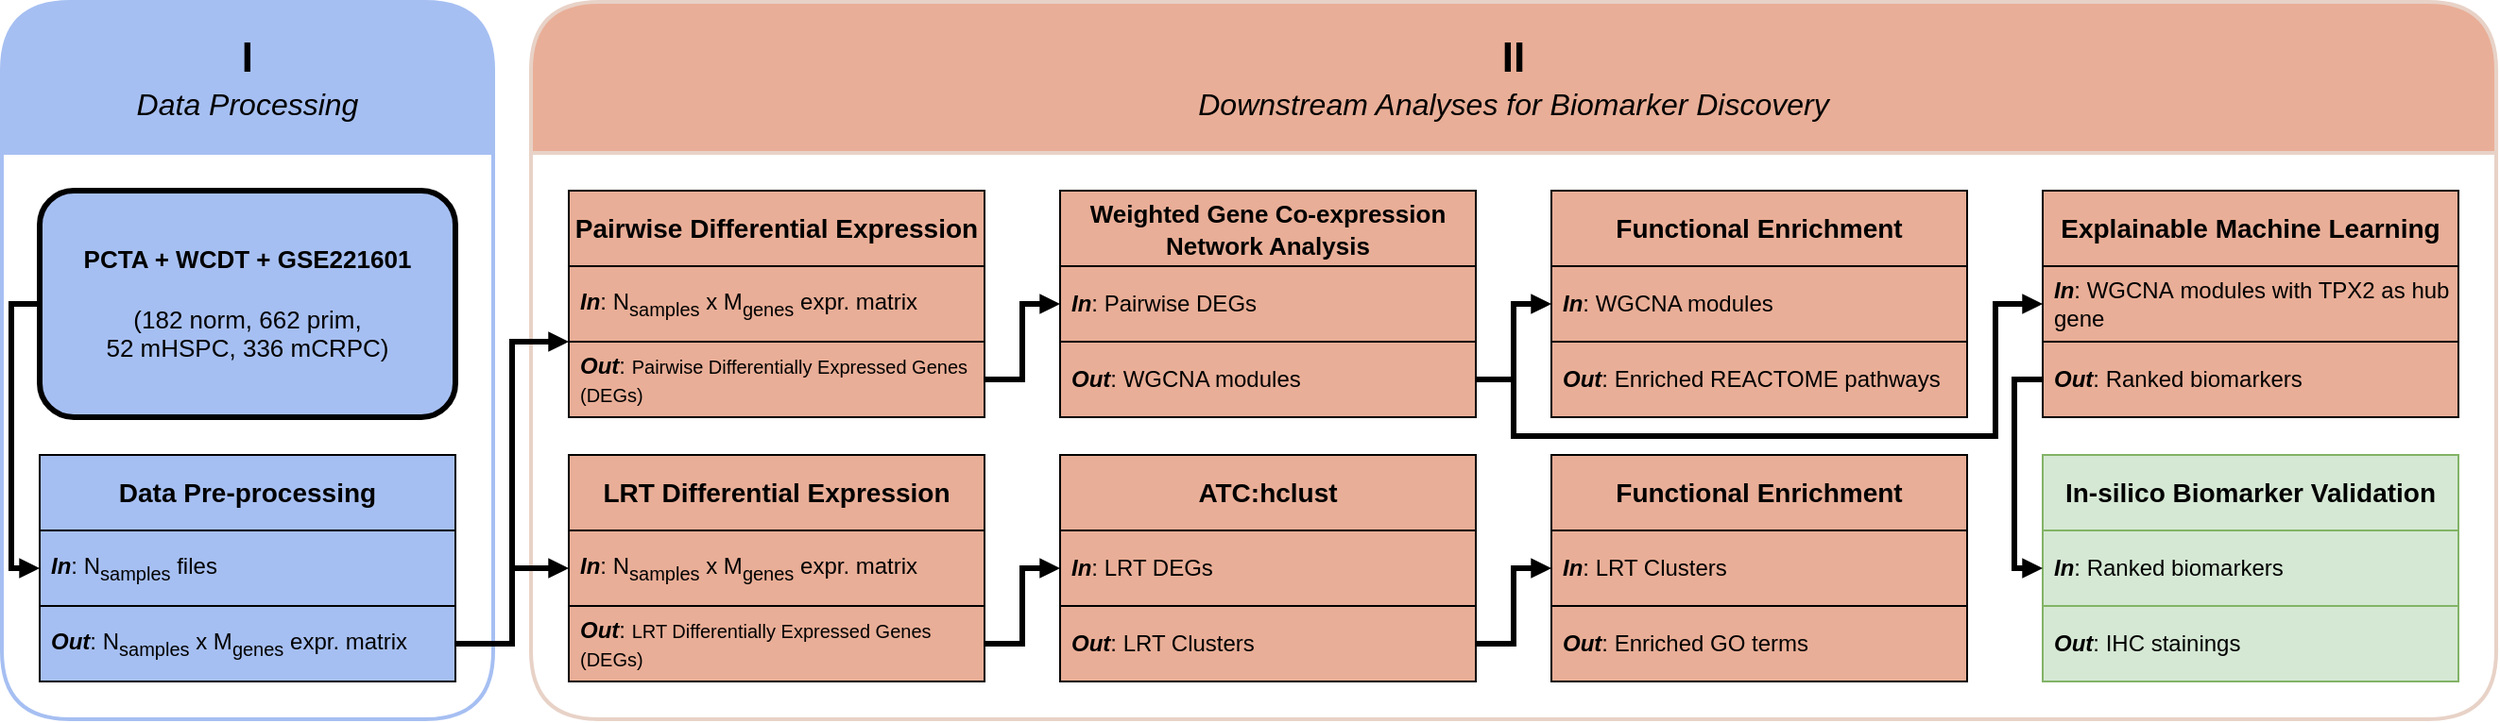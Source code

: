 <mxfile scale="5" border="0">
    <diagram name="Page-1" id="WMyTI4VWCgRzHXp1mPb9">
        <mxGraphModel dx="1644" dy="1096" grid="1" gridSize="5" guides="1" tooltips="1" connect="1" arrows="1" fold="1" page="1" pageScale="1" pageWidth="1169" pageHeight="827" math="0" shadow="0">
            <root>
                <mxCell id="0"/>
                <mxCell id="1" parent="0"/>
                <mxCell id="U7u_f17gVRgXchmAX0Bn-6" value="" style="edgeStyle=orthogonalEdgeStyle;rounded=0;orthogonalLoop=1;jettySize=auto;html=1;" parent="1" edge="1">
                    <mxGeometry relative="1" as="geometry">
                        <mxPoint x="405.372" y="341.378" as="sourcePoint"/>
                    </mxGeometry>
                </mxCell>
                <mxCell id="U7u_f17gVRgXchmAX0Bn-1" value="&lt;div style=&quot;font-size: 22px;&quot;&gt;&lt;font style=&quot;font-size: 22px;&quot;&gt;I&lt;/font&gt;&lt;/div&gt;&lt;div style=&quot;font-size: 1px;&quot;&gt;&lt;br&gt;&lt;/div&gt;&lt;div style=&quot;font-size: 16px;&quot;&gt;&lt;i&gt;&lt;span style=&quot;font-weight: normal;&quot;&gt;Data Processing&lt;/span&gt;&lt;/i&gt;&lt;/div&gt;" style="swimlane;whiteSpace=wrap;html=1;startSize=80;rounded=1;fillStyle=solid;strokeWidth=2;container=0;fillColor=#a6bff2;strokeColor=#A6BFF2;" parent="1" vertex="1">
                    <mxGeometry x="60" y="200" width="260" height="380" as="geometry">
                        <mxRectangle x="20" y="20" width="40" height="45" as="alternateBounds"/>
                    </mxGeometry>
                </mxCell>
                <mxCell id="32" value="" style="edgeStyle=orthogonalEdgeStyle;html=1;strokeWidth=2;endArrow=block;endFill=1;" parent="U7u_f17gVRgXchmAX0Bn-1" edge="1">
                    <mxGeometry relative="1" as="geometry">
                        <mxPoint x="120.0" y="440.004" as="targetPoint"/>
                    </mxGeometry>
                </mxCell>
                <mxCell id="80" value="&lt;div style=&quot;border-color: var(--border-color); font-size: 14px;&quot;&gt;&lt;b style=&quot;border-color: var(--border-color);&quot;&gt;Data Pre-processing&lt;br&gt;&lt;/b&gt;&lt;/div&gt;" style="swimlane;fontStyle=0;childLayout=stackLayout;horizontal=1;startSize=40;horizontalStack=0;resizeParent=1;resizeParentMax=0;resizeLast=0;collapsible=1;marginBottom=0;whiteSpace=wrap;html=1;fontSize=12;strokeColor=#000000;fillColor=#a6bff2;" parent="U7u_f17gVRgXchmAX0Bn-1" vertex="1">
                    <mxGeometry x="20" y="240" width="220" height="120" as="geometry">
                        <mxRectangle x="20" y="240" width="175" height="35" as="alternateBounds"/>
                    </mxGeometry>
                </mxCell>
                <mxCell id="128" value="&lt;i&gt;&lt;b&gt;In&lt;/b&gt;&lt;/i&gt;: N&lt;sub style=&quot;border-color: var(--border-color);&quot;&gt;samples&lt;/sub&gt;&amp;nbsp;files" style="text;strokeColor=default;fillColor=#A6BFF2;align=left;verticalAlign=middle;spacingLeft=4;spacingRight=4;overflow=hidden;points=[[0,0.5],[1,0.5]];portConstraint=eastwest;rotatable=0;whiteSpace=wrap;html=1;fontSize=12;gradientColor=none;" parent="80" vertex="1">
                    <mxGeometry y="40" width="220" height="40" as="geometry"/>
                </mxCell>
                <mxCell id="82" value="&lt;i style=&quot;border-color: var(--border-color);&quot;&gt;&lt;b&gt;Out&lt;/b&gt;&lt;/i&gt;: N&lt;sub style=&quot;border-color: var(--border-color);&quot;&gt;samples&lt;/sub&gt;&amp;nbsp;x M&lt;sub style=&quot;border-color: var(--border-color);&quot;&gt;genes&lt;/sub&gt;&amp;nbsp;expr. matrix" style="text;strokeColor=default;fillColor=#a6bff2;align=left;verticalAlign=middle;spacingLeft=4;spacingRight=4;overflow=hidden;points=[[0,0.5],[1,0.5]];portConstraint=eastwest;rotatable=0;whiteSpace=wrap;html=1;fontSize=12;" parent="80" vertex="1">
                    <mxGeometry y="80" width="220" height="40" as="geometry"/>
                </mxCell>
                <mxCell id="81" value="&lt;div style=&quot;border-color: var(--border-color); font-size: 13px;&quot;&gt;&lt;b style=&quot;border-color: var(--border-color);&quot;&gt;PCTA + WCDT + GSE221601&lt;/b&gt;&lt;/div&gt;&lt;div style=&quot;border-color: var(--border-color); font-size: 13px;&quot;&gt;&lt;b style=&quot;border-color: var(--border-color);&quot;&gt;&lt;br style=&quot;border-color: var(--border-color);&quot;&gt;&lt;/b&gt;&lt;/div&gt;&lt;div style=&quot;border-color: var(--border-color); font-size: 13px;&quot;&gt;(182 norm, 662 prim,&lt;/div&gt;&lt;div style=&quot;border-color: var(--border-color); font-size: 13px;&quot;&gt;52 mHSPC, 336 mCRPC)&lt;/div&gt;" style="text;strokeColor=default;fillColor=#A6BFF2;align=center;verticalAlign=middle;spacingLeft=4;spacingRight=4;overflow=hidden;points=[[0,0.5],[1,0.5]];portConstraint=eastwest;rotatable=0;whiteSpace=wrap;html=1;fontSize=12;gradientColor=none;rounded=1;shadow=0;strokeWidth=3;" parent="U7u_f17gVRgXchmAX0Bn-1" vertex="1">
                    <mxGeometry x="20" y="100" width="220" height="120" as="geometry"/>
                </mxCell>
                <mxCell id="126" value="" style="edgeStyle=none;html=1;exitX=0;exitY=0.5;exitDx=0;exitDy=0;rounded=0;strokeWidth=3;strokeColor=default;jumpStyle=arc;endSize=3;startSize=3;endArrow=block;endFill=1;entryX=0;entryY=0.5;entryDx=0;entryDy=0;" parent="U7u_f17gVRgXchmAX0Bn-1" source="81" target="128" edge="1">
                    <mxGeometry relative="1" as="geometry">
                        <Array as="points">
                            <mxPoint x="5" y="160"/>
                            <mxPoint x="5" y="300"/>
                        </Array>
                        <mxPoint x="-60" y="330" as="sourcePoint"/>
                        <mxPoint x="-60" y="450" as="targetPoint"/>
                    </mxGeometry>
                </mxCell>
                <mxCell id="U7u_f17gVRgXchmAX0Bn-2" value="&lt;div style=&quot;font-size: 22px;&quot;&gt;&lt;font style=&quot;font-size: 22px;&quot;&gt;II&lt;/font&gt;&lt;/div&gt;&lt;div style=&quot;font-size: 1px;&quot;&gt;&lt;font style=&quot;font-size: 1px;&quot;&gt;&lt;br&gt;&lt;/font&gt;&lt;/div&gt;&lt;div style=&quot;font-size: 16px;&quot;&gt;&lt;span style=&quot;font-weight: 400;&quot;&gt;&lt;i&gt;Downstream Analyses for Biomarker Discovery&lt;/i&gt;&lt;/span&gt;&lt;/div&gt;" style="swimlane;whiteSpace=wrap;html=1;startSize=80;rounded=1;strokeWidth=2;fillColor=#e9ae97;strokeColor=#E8D2C7;container=0;align=center;" parent="1" vertex="1">
                    <mxGeometry x="340" y="200" width="1040" height="380" as="geometry">
                        <mxRectangle x="20" y="20" width="40" height="45" as="alternateBounds"/>
                    </mxGeometry>
                </mxCell>
                <mxCell id="90" value="&lt;div style=&quot;border-color: var(--border-color); font-size: 14px;&quot;&gt;&lt;div style=&quot;border-color: var(--border-color); font-size: 12px;&quot;&gt;&lt;div style=&quot;border-color: var(--border-color); font-size: 14px;&quot;&gt;&lt;b style=&quot;border-color: var(--border-color);&quot;&gt;Pairwise&amp;nbsp;&lt;/b&gt;&lt;b style=&quot;background-color: transparent; border-color: var(--border-color);&quot;&gt;Differential Expression&lt;/b&gt;&lt;/div&gt;&lt;/div&gt;&lt;/div&gt;" style="swimlane;fontStyle=0;childLayout=stackLayout;horizontal=1;startSize=40;horizontalStack=0;resizeParent=1;resizeParentMax=0;resizeLast=0;collapsible=1;marginBottom=0;whiteSpace=wrap;html=1;fontSize=12;strokeColor=#000000;fillColor=#E9AE97;align=center;" parent="U7u_f17gVRgXchmAX0Bn-2" vertex="1">
                    <mxGeometry x="20" y="100" width="220" height="120" as="geometry">
                        <mxRectangle x="20" y="240" width="175" height="35" as="alternateBounds"/>
                    </mxGeometry>
                </mxCell>
                <mxCell id="91" value="&lt;i&gt;&lt;b&gt;In&lt;/b&gt;&lt;/i&gt;:&amp;nbsp;&lt;span style=&quot;border-color: var(--border-color); background-color: initial;&quot;&gt;N&lt;/span&gt;&lt;sub style=&quot;border-color: var(--border-color); background-color: initial;&quot;&gt;samples&lt;/sub&gt;&lt;span style=&quot;border-color: var(--border-color); background-color: initial;&quot;&gt;&amp;nbsp;x M&lt;/span&gt;&lt;sub style=&quot;border-color: var(--border-color); background-color: initial;&quot;&gt;genes&lt;/sub&gt;&lt;span style=&quot;border-color: var(--border-color); background-color: initial;&quot;&gt;&amp;nbsp;expr. matrix&lt;/span&gt;" style="text;strokeColor=default;fillColor=#E9AE97;align=left;verticalAlign=middle;spacingLeft=4;spacingRight=4;overflow=hidden;points=[[0,0.5],[1,0.5]];portConstraint=eastwest;rotatable=0;whiteSpace=wrap;html=1;fontSize=12;gradientColor=none;" parent="90" vertex="1">
                    <mxGeometry y="40" width="220" height="40" as="geometry"/>
                </mxCell>
                <mxCell id="92" value="&lt;i style=&quot;border-color: var(--border-color);&quot;&gt;&lt;b&gt;Out&lt;/b&gt;&lt;/i&gt;: &lt;font style=&quot;font-size: 10px;&quot;&gt;Pairwise Differentially Expressed Genes (DEGs)&lt;/font&gt;" style="text;strokeColor=default;fillColor=#E9AE97;align=left;verticalAlign=middle;spacingLeft=4;spacingRight=4;overflow=hidden;points=[[0,0.5],[1,0.5]];portConstraint=eastwest;rotatable=0;whiteSpace=wrap;html=1;fontSize=12;" parent="90" vertex="1">
                    <mxGeometry y="80" width="220" height="40" as="geometry"/>
                </mxCell>
                <mxCell id="93" value="&lt;div style=&quot;border-color: var(--border-color); font-size: 14px;&quot;&gt;&lt;div style=&quot;border-color: var(--border-color); font-size: 12px;&quot;&gt;&lt;div style=&quot;border-color: var(--border-color); font-size: 14px;&quot;&gt;&lt;div style=&quot;border-color: var(--border-color);&quot;&gt;&lt;b style=&quot;border-color: var(--border-color);&quot;&gt;&lt;font style=&quot;border-color: var(--border-color);&quot;&gt;&lt;span style=&quot;border-color: var(--border-color);&quot;&gt;ATC:hclust&lt;/span&gt;&lt;/font&gt;&lt;/b&gt;&lt;/div&gt;&lt;/div&gt;&lt;/div&gt;&lt;/div&gt;" style="swimlane;fontStyle=0;childLayout=stackLayout;horizontal=1;startSize=40;horizontalStack=0;resizeParent=1;resizeParentMax=0;resizeLast=0;collapsible=1;marginBottom=0;whiteSpace=wrap;html=1;fontSize=12;strokeColor=#000000;fillColor=#E9AE97;" parent="U7u_f17gVRgXchmAX0Bn-2" vertex="1">
                    <mxGeometry x="280" y="240" width="220" height="120" as="geometry">
                        <mxRectangle x="20" y="240" width="175" height="35" as="alternateBounds"/>
                    </mxGeometry>
                </mxCell>
                <mxCell id="94" value="&lt;i&gt;&lt;b&gt;In&lt;/b&gt;&lt;/i&gt;: LRT DEGs" style="text;strokeColor=default;fillColor=#E9AE97;align=left;verticalAlign=middle;spacingLeft=4;spacingRight=4;overflow=hidden;points=[[0,0.5],[1,0.5]];portConstraint=eastwest;rotatable=0;whiteSpace=wrap;html=1;fontSize=12;gradientColor=none;" parent="93" vertex="1">
                    <mxGeometry y="40" width="220" height="40" as="geometry"/>
                </mxCell>
                <mxCell id="95" value="&lt;i style=&quot;border-color: var(--border-color);&quot;&gt;&lt;b&gt;Out&lt;/b&gt;&lt;/i&gt;: LRT Clusters" style="text;strokeColor=default;fillColor=#E9AE97;align=left;verticalAlign=middle;spacingLeft=4;spacingRight=4;overflow=hidden;points=[[0,0.5],[1,0.5]];portConstraint=eastwest;rotatable=0;whiteSpace=wrap;html=1;fontSize=12;" parent="93" vertex="1">
                    <mxGeometry y="80" width="220" height="40" as="geometry"/>
                </mxCell>
                <mxCell id="97" value="&lt;div style=&quot;border-color: var(--border-color); font-size: 14px;&quot;&gt;&lt;div style=&quot;border-color: var(--border-color); font-size: 12px;&quot;&gt;&lt;div style=&quot;border-color: var(--border-color); font-size: 14px;&quot;&gt;&lt;span style=&quot;font-size: 13px; background-color: initial;&quot;&gt;&lt;b&gt;Weighted Gene Co-expression Network Analysis&lt;/b&gt;&lt;/span&gt;&lt;/div&gt;&lt;/div&gt;&lt;/div&gt;" style="swimlane;fontStyle=0;childLayout=stackLayout;horizontal=1;startSize=40;horizontalStack=0;resizeParent=1;resizeParentMax=0;resizeLast=0;collapsible=1;marginBottom=0;whiteSpace=wrap;html=1;fontSize=12;strokeColor=#000000;fillColor=#E9AE97;" parent="U7u_f17gVRgXchmAX0Bn-2" vertex="1">
                    <mxGeometry x="280" y="100" width="220" height="120" as="geometry">
                        <mxRectangle x="20" y="240" width="175" height="35" as="alternateBounds"/>
                    </mxGeometry>
                </mxCell>
                <mxCell id="98" value="&lt;i&gt;&lt;b&gt;In&lt;/b&gt;&lt;/i&gt;: Pairwise DEGs" style="text;strokeColor=default;fillColor=#E9AE97;align=left;verticalAlign=middle;spacingLeft=4;spacingRight=4;overflow=hidden;points=[[0,0.5],[1,0.5]];portConstraint=eastwest;rotatable=0;whiteSpace=wrap;html=1;fontSize=12;gradientColor=none;" parent="97" vertex="1">
                    <mxGeometry y="40" width="220" height="40" as="geometry"/>
                </mxCell>
                <mxCell id="99" value="&lt;i style=&quot;border-color: var(--border-color);&quot;&gt;&lt;b&gt;Out&lt;/b&gt;&lt;/i&gt;: WGCNA modules" style="text;strokeColor=default;fillColor=#E9AE97;align=left;verticalAlign=middle;spacingLeft=4;spacingRight=4;overflow=hidden;points=[[0,0.5],[1,0.5]];portConstraint=eastwest;rotatable=0;whiteSpace=wrap;html=1;fontSize=12;" parent="97" vertex="1">
                    <mxGeometry y="80" width="220" height="40" as="geometry"/>
                </mxCell>
                <mxCell id="111" value="&lt;div style=&quot;border-color: var(--border-color); font-size: 14px;&quot;&gt;&lt;div style=&quot;border-color: var(--border-color); font-size: 12px;&quot;&gt;&lt;div style=&quot;border-color: var(--border-color); font-size: 14px;&quot;&gt;&lt;b style=&quot;background-color: initial; border-color: var(--border-color);&quot;&gt;Functional Enrichment&lt;/b&gt;&lt;br&gt;&lt;/div&gt;&lt;/div&gt;&lt;/div&gt;" style="swimlane;fontStyle=0;childLayout=stackLayout;horizontal=1;startSize=40;horizontalStack=0;resizeParent=1;resizeParentMax=0;resizeLast=0;collapsible=1;marginBottom=0;whiteSpace=wrap;html=1;fontSize=12;strokeColor=#000000;fillColor=#E9AE97;" parent="U7u_f17gVRgXchmAX0Bn-2" vertex="1">
                    <mxGeometry x="540" y="240" width="220" height="120" as="geometry">
                        <mxRectangle x="20" y="240" width="175" height="35" as="alternateBounds"/>
                    </mxGeometry>
                </mxCell>
                <mxCell id="112" value="&lt;i&gt;&lt;b&gt;In&lt;/b&gt;&lt;/i&gt;:&amp;nbsp;&lt;span style=&quot;color: rgb(0, 0, 0);&quot;&gt;LRT Clusters&lt;/span&gt;" style="text;strokeColor=default;fillColor=#E9AE97;align=left;verticalAlign=middle;spacingLeft=4;spacingRight=4;overflow=hidden;points=[[0,0.5],[1,0.5]];portConstraint=eastwest;rotatable=0;whiteSpace=wrap;html=1;fontSize=12;gradientColor=none;" parent="111" vertex="1">
                    <mxGeometry y="40" width="220" height="40" as="geometry"/>
                </mxCell>
                <mxCell id="113" value="&lt;i style=&quot;border-color: var(--border-color);&quot;&gt;&lt;b&gt;Out&lt;/b&gt;&lt;/i&gt;: Enriched GO terms" style="text;strokeColor=default;fillColor=#E9AE97;align=left;verticalAlign=middle;spacingLeft=4;spacingRight=4;overflow=hidden;points=[[0,0.5],[1,0.5]];portConstraint=eastwest;rotatable=0;whiteSpace=wrap;html=1;fontSize=12;" parent="111" vertex="1">
                    <mxGeometry y="80" width="220" height="40" as="geometry"/>
                </mxCell>
                <mxCell id="129" value="&lt;div style=&quot;border-color: var(--border-color); font-size: 14px;&quot;&gt;&lt;div style=&quot;border-color: var(--border-color); font-size: 12px;&quot;&gt;&lt;div style=&quot;border-color: var(--border-color); font-size: 14px;&quot;&gt;&lt;b&gt;In-silico Biomarker&amp;nbsp;&lt;/b&gt;&lt;b style=&quot;background-color: transparent;&quot;&gt;Validation&lt;/b&gt;&lt;/div&gt;&lt;/div&gt;&lt;/div&gt;" style="swimlane;fontStyle=0;childLayout=stackLayout;horizontal=1;startSize=40;horizontalStack=0;resizeParent=1;resizeParentMax=0;resizeLast=0;collapsible=1;marginBottom=0;whiteSpace=wrap;html=1;fontSize=12;strokeColor=#82b366;fillColor=#d5e8d4;" parent="U7u_f17gVRgXchmAX0Bn-2" vertex="1">
                    <mxGeometry x="800" y="240" width="220" height="120" as="geometry">
                        <mxRectangle x="20" y="240" width="175" height="35" as="alternateBounds"/>
                    </mxGeometry>
                </mxCell>
                <mxCell id="130" value="&lt;i&gt;&lt;b&gt;In&lt;/b&gt;&lt;/i&gt;: Ranked biomarkers" style="text;strokeColor=#82b366;fillColor=#d5e8d4;align=left;verticalAlign=middle;spacingLeft=4;spacingRight=4;overflow=hidden;points=[[0,0.5],[1,0.5]];portConstraint=eastwest;rotatable=0;whiteSpace=wrap;html=1;fontSize=12;" parent="129" vertex="1">
                    <mxGeometry y="40" width="220" height="40" as="geometry"/>
                </mxCell>
                <mxCell id="131" value="&lt;i style=&quot;border-color: var(--border-color);&quot;&gt;&lt;b&gt;Out&lt;/b&gt;&lt;/i&gt;: IHC stainings" style="text;strokeColor=#82b366;fillColor=#d5e8d4;align=left;verticalAlign=middle;spacingLeft=4;spacingRight=4;overflow=hidden;points=[[0,0.5],[1,0.5]];portConstraint=eastwest;rotatable=0;whiteSpace=wrap;html=1;fontSize=12;" parent="129" vertex="1">
                    <mxGeometry y="80" width="220" height="40" as="geometry"/>
                </mxCell>
                <mxCell id="100" value="&lt;b style=&quot;font-size: 14px;&quot;&gt;Explainable&amp;nbsp;&lt;/b&gt;&lt;b style=&quot;font-size: 14px; background-color: transparent;&quot;&gt;Machine Learning&lt;/b&gt;" style="swimlane;fontStyle=0;childLayout=stackLayout;horizontal=1;startSize=40;horizontalStack=0;resizeParent=1;resizeParentMax=0;resizeLast=0;collapsible=1;marginBottom=0;whiteSpace=wrap;html=1;fontSize=12;strokeColor=#000000;fillColor=#E9AE97;" parent="U7u_f17gVRgXchmAX0Bn-2" vertex="1">
                    <mxGeometry x="800" y="100" width="220" height="120" as="geometry">
                        <mxRectangle x="20" y="240" width="175" height="35" as="alternateBounds"/>
                    </mxGeometry>
                </mxCell>
                <mxCell id="101" value="&lt;i&gt;&lt;b&gt;In&lt;/b&gt;&lt;/i&gt;: &lt;span style=&quot;color: rgb(0, 0, 0);&quot;&gt;WGCNA&amp;nbsp;&lt;span style=&quot;color: rgb(0, 0, 0);&quot;&gt;modules with TPX2 as hub gene&lt;/span&gt;&amp;nbsp;&lt;/span&gt;" style="text;strokeColor=default;fillColor=#E9AE97;align=left;verticalAlign=middle;spacingLeft=4;spacingRight=4;overflow=hidden;points=[[0,0.5],[1,0.5]];portConstraint=eastwest;rotatable=0;whiteSpace=wrap;html=1;fontSize=12;gradientColor=none;" parent="100" vertex="1">
                    <mxGeometry y="40" width="220" height="40" as="geometry"/>
                </mxCell>
                <mxCell id="102" value="&lt;i style=&quot;border-color: var(--border-color);&quot;&gt;&lt;b&gt;Out&lt;/b&gt;&lt;/i&gt;: Ranked biomarkers" style="text;strokeColor=default;fillColor=#E9AE97;align=left;verticalAlign=middle;spacingLeft=4;spacingRight=4;overflow=hidden;points=[[0,0.5],[1,0.5]];portConstraint=eastwest;rotatable=0;whiteSpace=wrap;html=1;fontSize=12;" parent="100" vertex="1">
                    <mxGeometry y="80" width="220" height="40" as="geometry"/>
                </mxCell>
                <mxCell id="152" value="&lt;div style=&quot;border-color: var(--border-color); font-size: 14px;&quot;&gt;&lt;div style=&quot;border-color: var(--border-color); font-size: 12px;&quot;&gt;&lt;div style=&quot;border-color: var(--border-color); font-size: 14px;&quot;&gt;&lt;b style=&quot;border-color: var(--border-color);&quot;&gt;LRT&amp;nbsp;&lt;/b&gt;&lt;b style=&quot;background-color: transparent; border-color: var(--border-color);&quot;&gt;Differential Expression&lt;/b&gt;&lt;/div&gt;&lt;/div&gt;&lt;/div&gt;" style="swimlane;fontStyle=0;childLayout=stackLayout;horizontal=1;startSize=40;horizontalStack=0;resizeParent=1;resizeParentMax=0;resizeLast=0;collapsible=1;marginBottom=0;whiteSpace=wrap;html=1;fontSize=12;strokeColor=#000000;fillColor=#E9AE97;align=center;" vertex="1" parent="U7u_f17gVRgXchmAX0Bn-2">
                    <mxGeometry x="20" y="240" width="220" height="120" as="geometry">
                        <mxRectangle x="20" y="240" width="175" height="35" as="alternateBounds"/>
                    </mxGeometry>
                </mxCell>
                <mxCell id="153" value="&lt;i&gt;&lt;b&gt;In&lt;/b&gt;&lt;/i&gt;:&amp;nbsp;&lt;span style=&quot;border-color: var(--border-color); background-color: initial;&quot;&gt;N&lt;/span&gt;&lt;sub style=&quot;border-color: var(--border-color); background-color: initial;&quot;&gt;samples&lt;/sub&gt;&lt;span style=&quot;border-color: var(--border-color); background-color: initial;&quot;&gt;&amp;nbsp;x M&lt;/span&gt;&lt;sub style=&quot;border-color: var(--border-color); background-color: initial;&quot;&gt;genes&lt;/sub&gt;&lt;span style=&quot;border-color: var(--border-color); background-color: initial;&quot;&gt;&amp;nbsp;expr. matrix&lt;/span&gt;" style="text;strokeColor=default;fillColor=#E9AE97;align=left;verticalAlign=middle;spacingLeft=4;spacingRight=4;overflow=hidden;points=[[0,0.5],[1,0.5]];portConstraint=eastwest;rotatable=0;whiteSpace=wrap;html=1;fontSize=12;gradientColor=none;" vertex="1" parent="152">
                    <mxGeometry y="40" width="220" height="40" as="geometry"/>
                </mxCell>
                <mxCell id="154" value="&lt;i style=&quot;border-color: var(--border-color);&quot;&gt;&lt;b&gt;Out&lt;/b&gt;&lt;/i&gt;: &lt;font style=&quot;font-size: 10px;&quot;&gt;LRT Differentially Expressed Genes (DEGs)&lt;/font&gt;" style="text;strokeColor=default;fillColor=#E9AE97;align=left;verticalAlign=middle;spacingLeft=4;spacingRight=4;overflow=hidden;points=[[0,0.5],[1,0.5]];portConstraint=eastwest;rotatable=0;whiteSpace=wrap;html=1;fontSize=12;" vertex="1" parent="152">
                    <mxGeometry y="80" width="220" height="40" as="geometry"/>
                </mxCell>
                <mxCell id="159" value="&lt;div style=&quot;border-color: var(--border-color); font-size: 14px;&quot;&gt;&lt;div style=&quot;border-color: var(--border-color); font-size: 12px;&quot;&gt;&lt;div style=&quot;border-color: var(--border-color); font-size: 14px;&quot;&gt;&lt;b style=&quot;background-color: initial; border-color: var(--border-color);&quot;&gt;Functional Enrichment&lt;/b&gt;&lt;br&gt;&lt;/div&gt;&lt;/div&gt;&lt;/div&gt;" style="swimlane;fontStyle=0;childLayout=stackLayout;horizontal=1;startSize=40;horizontalStack=0;resizeParent=1;resizeParentMax=0;resizeLast=0;collapsible=1;marginBottom=0;whiteSpace=wrap;html=1;fontSize=12;strokeColor=#000000;fillColor=#E9AE97;" vertex="1" parent="U7u_f17gVRgXchmAX0Bn-2">
                    <mxGeometry x="540" y="100" width="220" height="120" as="geometry">
                        <mxRectangle x="20" y="240" width="175" height="35" as="alternateBounds"/>
                    </mxGeometry>
                </mxCell>
                <mxCell id="160" value="&lt;i&gt;&lt;b&gt;In&lt;/b&gt;&lt;/i&gt;: WGCNA modules" style="text;strokeColor=default;fillColor=#E9AE97;align=left;verticalAlign=middle;spacingLeft=4;spacingRight=4;overflow=hidden;points=[[0,0.5],[1,0.5]];portConstraint=eastwest;rotatable=0;whiteSpace=wrap;html=1;fontSize=12;gradientColor=none;" vertex="1" parent="159">
                    <mxGeometry y="40" width="220" height="40" as="geometry"/>
                </mxCell>
                <mxCell id="161" value="&lt;i style=&quot;border-color: var(--border-color);&quot;&gt;&lt;b&gt;Out&lt;/b&gt;&lt;/i&gt;: Enriched REACTOME pathways" style="text;strokeColor=default;fillColor=#E9AE97;align=left;verticalAlign=middle;spacingLeft=4;spacingRight=4;overflow=hidden;points=[[0,0.5],[1,0.5]];portConstraint=eastwest;rotatable=0;whiteSpace=wrap;html=1;fontSize=12;" vertex="1" parent="159">
                    <mxGeometry y="80" width="220" height="40" as="geometry"/>
                </mxCell>
                <mxCell id="163" value="" style="edgeStyle=none;html=1;exitX=1;exitY=0.5;exitDx=0;exitDy=0;rounded=0;strokeWidth=3;strokeColor=default;jumpStyle=arc;endSize=3;startSize=3;endArrow=block;endFill=1;" edge="1" parent="U7u_f17gVRgXchmAX0Bn-2" source="92">
                    <mxGeometry relative="1" as="geometry">
                        <Array as="points">
                            <mxPoint x="260" y="200"/>
                            <mxPoint x="260" y="160"/>
                        </Array>
                        <mxPoint x="220" y="320" as="sourcePoint"/>
                        <mxPoint x="280" y="160" as="targetPoint"/>
                    </mxGeometry>
                </mxCell>
                <mxCell id="165" value="" style="edgeStyle=none;html=1;exitX=1;exitY=0.5;exitDx=0;exitDy=0;rounded=0;strokeWidth=3;strokeColor=default;jumpStyle=arc;endSize=3;startSize=3;endArrow=block;endFill=1;" edge="1" parent="U7u_f17gVRgXchmAX0Bn-2">
                    <mxGeometry relative="1" as="geometry">
                        <Array as="points">
                            <mxPoint x="520" y="200"/>
                            <mxPoint x="520" y="160"/>
                        </Array>
                        <mxPoint x="500" y="200" as="sourcePoint"/>
                        <mxPoint x="540" y="160" as="targetPoint"/>
                    </mxGeometry>
                </mxCell>
                <mxCell id="166" value="" style="edgeStyle=none;html=1;exitX=1;exitY=0.5;exitDx=0;exitDy=0;rounded=0;strokeWidth=3;strokeColor=default;jumpStyle=arc;endSize=3;startSize=3;endArrow=block;endFill=1;" edge="1" parent="U7u_f17gVRgXchmAX0Bn-2" source="99">
                    <mxGeometry relative="1" as="geometry">
                        <Array as="points">
                            <mxPoint x="520" y="200"/>
                            <mxPoint x="520" y="230"/>
                            <mxPoint x="775" y="230"/>
                            <mxPoint x="775" y="160"/>
                        </Array>
                        <mxPoint x="760" y="200" as="sourcePoint"/>
                        <mxPoint x="800" y="160" as="targetPoint"/>
                    </mxGeometry>
                </mxCell>
                <mxCell id="167" value="" style="edgeStyle=none;html=1;exitX=1;exitY=0.5;exitDx=0;exitDy=0;rounded=0;strokeWidth=3;strokeColor=default;jumpStyle=arc;endSize=3;startSize=3;endArrow=block;endFill=1;" edge="1" parent="U7u_f17gVRgXchmAX0Bn-2">
                    <mxGeometry relative="1" as="geometry">
                        <Array as="points">
                            <mxPoint x="260" y="340"/>
                            <mxPoint x="260" y="300"/>
                        </Array>
                        <mxPoint x="240" y="340" as="sourcePoint"/>
                        <mxPoint x="280" y="300" as="targetPoint"/>
                    </mxGeometry>
                </mxCell>
                <mxCell id="168" value="" style="edgeStyle=none;html=1;exitX=1;exitY=0.5;exitDx=0;exitDy=0;rounded=0;strokeWidth=3;strokeColor=default;jumpStyle=arc;endSize=3;startSize=3;endArrow=block;endFill=1;" edge="1" parent="U7u_f17gVRgXchmAX0Bn-2">
                    <mxGeometry relative="1" as="geometry">
                        <Array as="points">
                            <mxPoint x="520" y="340"/>
                            <mxPoint x="520" y="300"/>
                        </Array>
                        <mxPoint x="500" y="340" as="sourcePoint"/>
                        <mxPoint x="540" y="300" as="targetPoint"/>
                    </mxGeometry>
                </mxCell>
                <mxCell id="169" value="" style="edgeStyle=none;html=1;exitX=0;exitY=0.5;exitDx=0;exitDy=0;rounded=0;strokeWidth=3;strokeColor=default;jumpStyle=arc;endSize=3;startSize=3;endArrow=block;endFill=1;entryX=0;entryY=0.5;entryDx=0;entryDy=0;" edge="1" parent="U7u_f17gVRgXchmAX0Bn-2" source="102" target="130">
                    <mxGeometry relative="1" as="geometry">
                        <Array as="points">
                            <mxPoint x="785" y="200"/>
                            <mxPoint x="785" y="300"/>
                        </Array>
                        <mxPoint x="770" y="260" as="sourcePoint"/>
                        <mxPoint x="810" y="220" as="targetPoint"/>
                    </mxGeometry>
                </mxCell>
                <mxCell id="134" value="" style="edgeStyle=none;html=1;exitX=1;exitY=0.5;exitDx=0;exitDy=0;rounded=0;strokeWidth=3;strokeColor=default;jumpStyle=arc;endSize=3;startSize=3;endArrow=block;endFill=1;" parent="1" source="82" edge="1">
                    <mxGeometry relative="1" as="geometry">
                        <Array as="points">
                            <mxPoint x="330" y="540"/>
                            <mxPoint x="330" y="380"/>
                        </Array>
                        <mxPoint x="325.0" y="570" as="sourcePoint"/>
                        <mxPoint x="360" y="380" as="targetPoint"/>
                    </mxGeometry>
                </mxCell>
                <mxCell id="162" value="" style="edgeStyle=none;html=1;exitX=1;exitY=0.5;exitDx=0;exitDy=0;rounded=0;strokeWidth=3;strokeColor=default;jumpStyle=arc;endSize=3;startSize=3;endArrow=block;endFill=1;entryX=0;entryY=0.5;entryDx=0;entryDy=0;" edge="1" parent="1" source="82" target="152">
                    <mxGeometry relative="1" as="geometry">
                        <Array as="points">
                            <mxPoint x="330" y="540"/>
                            <mxPoint x="330" y="500"/>
                        </Array>
                        <mxPoint x="305" y="565" as="sourcePoint"/>
                        <mxPoint x="365" y="385" as="targetPoint"/>
                    </mxGeometry>
                </mxCell>
            </root>
        </mxGraphModel>
    </diagram>
</mxfile>